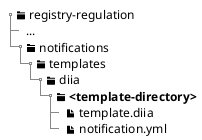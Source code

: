 @startsalt
{
{T
+ <&folder> registry-regulation
++ ...
++ <&folder> notifications
+++ <&folder> templates
++++ <&folder> diia
+++++ <&folder> <b><template-directory></b>
++++++ <&file> template.diia
++++++ <&file> notification.yml
}
}
@endsalt